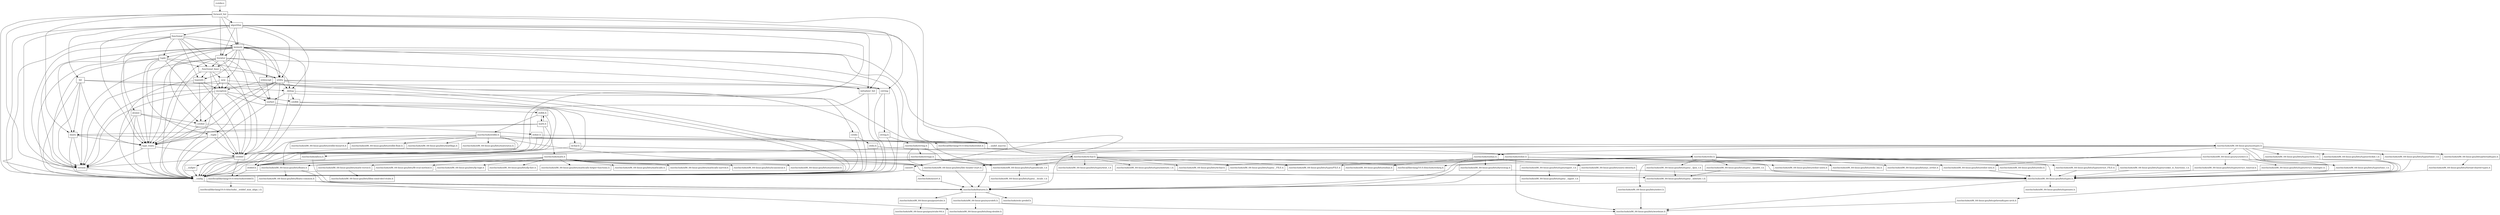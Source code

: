 digraph "dependencies" {
  header_0 [ shape="box", label="\<stdin\>" ];
  header_1 [ shape="box", label="forward_list" ];
  header_100 [ shape="box", label="/usr/include/x86_64-linux-gnu/bits/stdio_lim.h" ];
  header_101 [ shape="box", label="/usr/include/x86_64-linux-gnu/bits/sys_errlist.h" ];
  header_102 [ shape="box", label="/usr/include/x86_64-linux-gnu/bits/stdio.h" ];
  header_103 [ shape="box", label="iterator" ];
  header_104 [ shape="box", label="__functional_base" ];
  header_105 [ shape="box", label="tuple" ];
  header_106 [ shape="box", label="stdexcept" ];
  header_107 [ shape="box", label="cassert" ];
  header_108 [ shape="box", label="/usr/include/assert.h" ];
  header_109 [ shape="box", label="atomic" ];
  header_11 [ shape="box", label="initializer_list" ];
  header_110 [ shape="box", label="algorithm" ];
  header_111 [ shape="box", label="functional" ];
  header_112 [ shape="box", label="bit" ];
  header_12 [ shape="box", label="cstddef" ];
  header_13 [ shape="box", label="version" ];
  header_14 [ shape="box", label="/usr/local/lib/clang/10.0.0/include/stddef.h" ];
  header_15 [ shape="box", label="/usr/local/lib/clang/10.0.0/include/__stddef_max_align_t.h" ];
  header_16 [ shape="box", label="__nullptr" ];
  header_17 [ shape="box", label="memory" ];
  header_18 [ shape="box", label="type_traits" ];
  header_19 [ shape="box", label="typeinfo" ];
  header_2 [ shape="box", label="__config" ];
  header_20 [ shape="box", label="exception" ];
  header_21 [ shape="box", label="cstdlib" ];
  header_22 [ shape="box", label="stdlib.h" ];
  header_23 [ shape="box", label="/usr/include/stdlib.h" ];
  header_24 [ shape="box", label="/usr/include/x86_64-linux-gnu/bits/libc-header-start.h" ];
  header_25 [ shape="box", label="stddef.h" ];
  header_26 [ shape="box", label="/usr/include/x86_64-linux-gnu/bits/waitflags.h" ];
  header_27 [ shape="box", label="/usr/include/x86_64-linux-gnu/bits/waitstatus.h" ];
  header_28 [ shape="box", label="/usr/include/x86_64-linux-gnu/bits/floatn.h" ];
  header_29 [ shape="box", label="/usr/include/x86_64-linux-gnu/bits/floatn-common.h" ];
  header_3 [ shape="box", label="/usr/include/features.h" ];
  header_30 [ shape="box", label="/usr/include/x86_64-linux-gnu/bits/types/locale_t.h" ];
  header_31 [ shape="box", label="/usr/include/x86_64-linux-gnu/bits/types/__locale_t.h" ];
  header_32 [ shape="box", label="/usr/include/x86_64-linux-gnu/sys/types.h" ];
  header_33 [ shape="box", label="/usr/include/x86_64-linux-gnu/bits/types.h" ];
  header_34 [ shape="box", label="/usr/include/x86_64-linux-gnu/bits/typesizes.h" ];
  header_35 [ shape="box", label="/usr/include/x86_64-linux-gnu/bits/types/clock_t.h" ];
  header_36 [ shape="box", label="/usr/include/x86_64-linux-gnu/bits/types/clockid_t.h" ];
  header_37 [ shape="box", label="/usr/include/x86_64-linux-gnu/bits/types/time_t.h" ];
  header_38 [ shape="box", label="/usr/include/x86_64-linux-gnu/bits/types/timer_t.h" ];
  header_39 [ shape="box", label="/usr/include/x86_64-linux-gnu/bits/stdint-intn.h" ];
  header_4 [ shape="box", label="/usr/include/stdc-predef.h" ];
  header_40 [ shape="box", label="/usr/include/endian.h" ];
  header_41 [ shape="box", label="/usr/include/x86_64-linux-gnu/bits/endian.h" ];
  header_42 [ shape="box", label="/usr/include/x86_64-linux-gnu/bits/byteswap.h" ];
  header_43 [ shape="box", label="/usr/include/x86_64-linux-gnu/bits/uintn-identity.h" ];
  header_44 [ shape="box", label="/usr/include/x86_64-linux-gnu/sys/select.h" ];
  header_45 [ shape="box", label="/usr/include/x86_64-linux-gnu/bits/select.h" ];
  header_46 [ shape="box", label="/usr/include/x86_64-linux-gnu/bits/types/sigset_t.h" ];
  header_47 [ shape="box", label="/usr/include/x86_64-linux-gnu/bits/types/__sigset_t.h" ];
  header_48 [ shape="box", label="/usr/include/x86_64-linux-gnu/bits/types/struct_timeval.h" ];
  header_49 [ shape="box", label="/usr/include/x86_64-linux-gnu/bits/types/struct_timespec.h" ];
  header_5 [ shape="box", label="/usr/include/x86_64-linux-gnu/sys/cdefs.h" ];
  header_50 [ shape="box", label="/usr/include/x86_64-linux-gnu/bits/pthreadtypes.h" ];
  header_51 [ shape="box", label="/usr/include/x86_64-linux-gnu/bits/thread-shared-types.h" ];
  header_52 [ shape="box", label="/usr/include/x86_64-linux-gnu/bits/pthreadtypes-arch.h" ];
  header_53 [ shape="box", label="/usr/include/alloca.h" ];
  header_54 [ shape="box", label="/usr/include/x86_64-linux-gnu/bits/stdlib-bsearch.h" ];
  header_55 [ shape="box", label="/usr/include/x86_64-linux-gnu/bits/stdlib-float.h" ];
  header_56 [ shape="box", label="math.h" ];
  header_57 [ shape="box", label="/usr/include/math.h" ];
  header_58 [ shape="box", label="/usr/include/x86_64-linux-gnu/bits/math-vector.h" ];
  header_59 [ shape="box", label="/usr/include/x86_64-linux-gnu/bits/libm-simd-decl-stubs.h" ];
  header_6 [ shape="box", label="/usr/include/x86_64-linux-gnu/bits/wordsize.h" ];
  header_60 [ shape="box", label="/usr/include/x86_64-linux-gnu/bits/flt-eval-method.h" ];
  header_61 [ shape="box", label="/usr/include/x86_64-linux-gnu/bits/fp-logb.h" ];
  header_62 [ shape="box", label="/usr/include/x86_64-linux-gnu/bits/fp-fast.h" ];
  header_63 [ shape="box", label="/usr/include/x86_64-linux-gnu/bits/mathcalls-helper-functions.h" ];
  header_64 [ shape="box", label="/usr/include/x86_64-linux-gnu/bits/mathcalls.h" ];
  header_65 [ shape="box", label="/usr/include/x86_64-linux-gnu/bits/mathcalls-narrow.h" ];
  header_66 [ shape="box", label="/usr/include/x86_64-linux-gnu/bits/iscanonical.h" ];
  header_67 [ shape="box", label="/usr/include/x86_64-linux-gnu/bits/mathinline.h" ];
  header_68 [ shape="box", label="limits" ];
  header_69 [ shape="box", label="__undef_macros" ];
  header_7 [ shape="box", label="/usr/include/x86_64-linux-gnu/bits/long-double.h" ];
  header_70 [ shape="box", label="cstdint" ];
  header_71 [ shape="box", label="stdint.h" ];
  header_72 [ shape="box", label="/usr/local/lib/clang/10.0.0/include/stdint.h" ];
  header_73 [ shape="box", label="/usr/include/stdint.h" ];
  header_74 [ shape="box", label="/usr/include/x86_64-linux-gnu/bits/wchar.h" ];
  header_75 [ shape="box", label="/usr/include/x86_64-linux-gnu/bits/stdint-uintn.h" ];
  header_76 [ shape="box", label="new" ];
  header_77 [ shape="box", label="utility" ];
  header_78 [ shape="box", label="__tuple" ];
  header_79 [ shape="box", label="cstring" ];
  header_8 [ shape="box", label="/usr/include/x86_64-linux-gnu/gnu/stubs.h" ];
  header_80 [ shape="box", label="string.h" ];
  header_81 [ shape="box", label="/usr/include/string.h" ];
  header_82 [ shape="box", label="/usr/include/strings.h" ];
  header_83 [ shape="box", label="__debug" ];
  header_84 [ shape="box", label="iosfwd" ];
  header_85 [ shape="box", label="wchar.h" ];
  header_86 [ shape="box", label="/usr/include/wchar.h" ];
  header_87 [ shape="box", label="/usr/local/lib/clang/10.0.0/include/stdarg.h" ];
  header_88 [ shape="box", label="/usr/include/x86_64-linux-gnu/bits/types/wint_t.h" ];
  header_89 [ shape="box", label="/usr/include/x86_64-linux-gnu/bits/types/mbstate_t.h" ];
  header_9 [ shape="box", label="/usr/include/x86_64-linux-gnu/gnu/stubs-64.h" ];
  header_90 [ shape="box", label="/usr/include/x86_64-linux-gnu/bits/types/__mbstate_t.h" ];
  header_91 [ shape="box", label="/usr/include/x86_64-linux-gnu/bits/types/__FILE.h" ];
  header_92 [ shape="box", label="/usr/include/x86_64-linux-gnu/bits/types/FILE.h" ];
  header_93 [ shape="box", label="cstdio" ];
  header_94 [ shape="box", label="stdio.h" ];
  header_95 [ shape="box", label="/usr/include/stdio.h" ];
  header_96 [ shape="box", label="/usr/include/x86_64-linux-gnu/bits/types/__fpos_t.h" ];
  header_97 [ shape="box", label="/usr/include/x86_64-linux-gnu/bits/types/__fpos64_t.h" ];
  header_98 [ shape="box", label="/usr/include/x86_64-linux-gnu/bits/types/struct_FILE.h" ];
  header_99 [ shape="box", label="/usr/include/x86_64-linux-gnu/bits/types/cookie_io_functions_t.h" ];
  header_68 -> header_69;
  header_68 -> header_18;
  header_68 -> header_2;
  header_68 -> header_13;
  header_72 -> header_73;
  header_73 -> header_39;
  header_73 -> header_24;
  header_73 -> header_33;
  header_73 -> header_6;
  header_73 -> header_74;
  header_73 -> header_75;
  header_70 -> header_71;
  header_70 -> header_2;
  header_71 -> header_72;
  header_71 -> header_2;
  header_76 -> header_18;
  header_76 -> header_2;
  header_76 -> header_20;
  header_76 -> header_12;
  header_76 -> header_13;
  header_77 -> header_11;
  header_77 -> header_12;
  header_77 -> header_13;
  header_77 -> header_18;
  header_77 -> header_70;
  header_77 -> header_2;
  header_77 -> header_83;
  header_77 -> header_78;
  header_77 -> header_79;
  header_75 -> header_33;
  header_78 -> header_18;
  header_78 -> header_2;
  header_78 -> header_12;
  header_79 -> header_80;
  header_79 -> header_2;
  header_112 -> header_13;
  header_112 -> header_18;
  header_112 -> header_69;
  header_112 -> header_2;
  header_112 -> header_83;
  header_112 -> header_68;
  header_110 -> header_17;
  header_110 -> header_11;
  header_110 -> header_12;
  header_110 -> header_13;
  header_110 -> header_18;
  header_110 -> header_69;
  header_110 -> header_2;
  header_110 -> header_77;
  header_110 -> header_83;
  header_110 -> header_79;
  header_110 -> header_112;
  header_110 -> header_103;
  header_110 -> header_111;
  header_111 -> header_17;
  header_111 -> header_13;
  header_111 -> header_18;
  header_111 -> header_19;
  header_111 -> header_20;
  header_111 -> header_2;
  header_111 -> header_77;
  header_111 -> header_105;
  header_111 -> header_104;
  header_46 -> header_47;
  header_45 -> header_6;
  header_44 -> header_37;
  header_44 -> header_33;
  header_44 -> header_46;
  header_44 -> header_45;
  header_44 -> header_3;
  header_44 -> header_49;
  header_44 -> header_48;
  header_43 -> header_33;
  header_42 -> header_3;
  header_42 -> header_33;
  header_40 -> header_43;
  header_40 -> header_3;
  header_40 -> header_41;
  header_40 -> header_42;
  header_105 -> header_12;
  header_105 -> header_13;
  header_105 -> header_18;
  header_105 -> header_2;
  header_105 -> header_77;
  header_105 -> header_104;
  header_105 -> header_78;
  header_104 -> header_18;
  header_104 -> header_19;
  header_104 -> header_20;
  header_104 -> header_76;
  header_104 -> header_77;
  header_104 -> header_2;
  header_107 -> header_2;
  header_107 -> header_108;
  header_106 -> header_2;
  header_106 -> header_20;
  header_106 -> header_84;
  header_49 -> header_33;
  header_48 -> header_33;
  header_5 -> header_6;
  header_5 -> header_7;
  header_2 -> header_3;
  header_3 -> header_4;
  header_3 -> header_5;
  header_3 -> header_8;
  header_0 -> header_1;
  header_1 -> header_17;
  header_1 -> header_11;
  header_1 -> header_13;
  header_1 -> header_2;
  header_1 -> header_103;
  header_1 -> header_69;
  header_1 -> header_68;
  header_1 -> header_110;
  header_8 -> header_9;
  header_58 -> header_59;
  header_50 -> header_51;
  header_51 -> header_52;
  header_52 -> header_6;
  header_53 -> header_25;
  header_53 -> header_3;
  header_56 -> header_68;
  header_56 -> header_18;
  header_56 -> header_57;
  header_56 -> header_2;
  header_56 -> header_22;
  header_57 -> header_58;
  header_57 -> header_28;
  header_57 -> header_24;
  header_57 -> header_33;
  header_57 -> header_61;
  header_57 -> header_60;
  header_57 -> header_63;
  header_57 -> header_62;
  header_57 -> header_65;
  header_57 -> header_64;
  header_57 -> header_67;
  header_57 -> header_66;
  header_29 -> header_7;
  header_29 -> header_3;
  header_28 -> header_29;
  header_28 -> header_3;
  header_25 -> header_14;
  header_24 -> header_3;
  header_21 -> header_2;
  header_21 -> header_22;
  header_20 -> header_21;
  header_20 -> header_18;
  header_20 -> header_2;
  header_20 -> header_12;
  header_20 -> header_13;
  header_23 -> header_53;
  header_23 -> header_54;
  header_23 -> header_28;
  header_23 -> header_25;
  header_23 -> header_24;
  header_23 -> header_27;
  header_23 -> header_26;
  header_23 -> header_32;
  header_23 -> header_55;
  header_23 -> header_30;
  header_22 -> header_2;
  header_22 -> header_56;
  header_22 -> header_23;
  header_38 -> header_33;
  header_39 -> header_33;
  header_36 -> header_33;
  header_37 -> header_33;
  header_35 -> header_33;
  header_32 -> header_38;
  header_32 -> header_39;
  header_32 -> header_36;
  header_32 -> header_37;
  header_32 -> header_35;
  header_32 -> header_50;
  header_32 -> header_33;
  header_32 -> header_25;
  header_32 -> header_44;
  header_32 -> header_3;
  header_32 -> header_40;
  header_33 -> header_6;
  header_33 -> header_34;
  header_33 -> header_3;
  header_30 -> header_31;
  header_109 -> header_18;
  header_109 -> header_70;
  header_109 -> header_2;
  header_109 -> header_12;
  header_109 -> header_13;
  header_108 -> header_3;
  header_89 -> header_90;
  header_83 -> header_21;
  header_83 -> header_93;
  header_83 -> header_2;
  header_83 -> header_12;
  header_83 -> header_84;
  header_82 -> header_25;
  header_82 -> header_3;
  header_82 -> header_30;
  header_81 -> header_25;
  header_81 -> header_24;
  header_81 -> header_30;
  header_81 -> header_82;
  header_80 -> header_81;
  header_80 -> header_2;
  header_86 -> header_28;
  header_86 -> header_25;
  header_86 -> header_24;
  header_86 -> header_30;
  header_86 -> header_89;
  header_86 -> header_88;
  header_86 -> header_74;
  header_86 -> header_87;
  header_86 -> header_91;
  header_86 -> header_92;
  header_85 -> header_2;
  header_85 -> header_86;
  header_84 -> header_2;
  header_84 -> header_85;
  header_103 -> header_11;
  header_103 -> header_12;
  header_103 -> header_13;
  header_103 -> header_18;
  header_103 -> header_2;
  header_103 -> header_83;
  header_103 -> header_104;
  header_103 -> header_84;
  header_14 -> header_15;
  header_16 -> header_2;
  header_17 -> header_109;
  header_17 -> header_79;
  header_17 -> header_12;
  header_17 -> header_13;
  header_17 -> header_18;
  header_17 -> header_19;
  header_17 -> header_105;
  header_17 -> header_70;
  header_17 -> header_76;
  header_17 -> header_77;
  header_17 -> header_69;
  header_17 -> header_68;
  header_17 -> header_104;
  header_17 -> header_2;
  header_17 -> header_107;
  header_17 -> header_106;
  header_17 -> header_103;
  header_17 -> header_84;
  header_11 -> header_2;
  header_11 -> header_12;
  header_12 -> header_14;
  header_12 -> header_16;
  header_12 -> header_2;
  header_12 -> header_13;
  header_13 -> header_2;
  header_18 -> header_2;
  header_18 -> header_12;
  header_18 -> header_13;
  header_19 -> header_70;
  header_19 -> header_2;
  header_19 -> header_20;
  header_19 -> header_12;
  header_98 -> header_33;
  header_99 -> header_33;
  header_94 -> header_95;
  header_94 -> header_2;
  header_95 -> header_25;
  header_95 -> header_24;
  header_95 -> header_33;
  header_95 -> header_100;
  header_95 -> header_101;
  header_95 -> header_98;
  header_95 -> header_99;
  header_95 -> header_96;
  header_95 -> header_97;
  header_95 -> header_87;
  header_95 -> header_91;
  header_95 -> header_92;
  header_95 -> header_102;
  header_96 -> header_90;
  header_96 -> header_33;
  header_97 -> header_90;
  header_97 -> header_33;
  header_93 -> header_94;
  header_93 -> header_2;
}